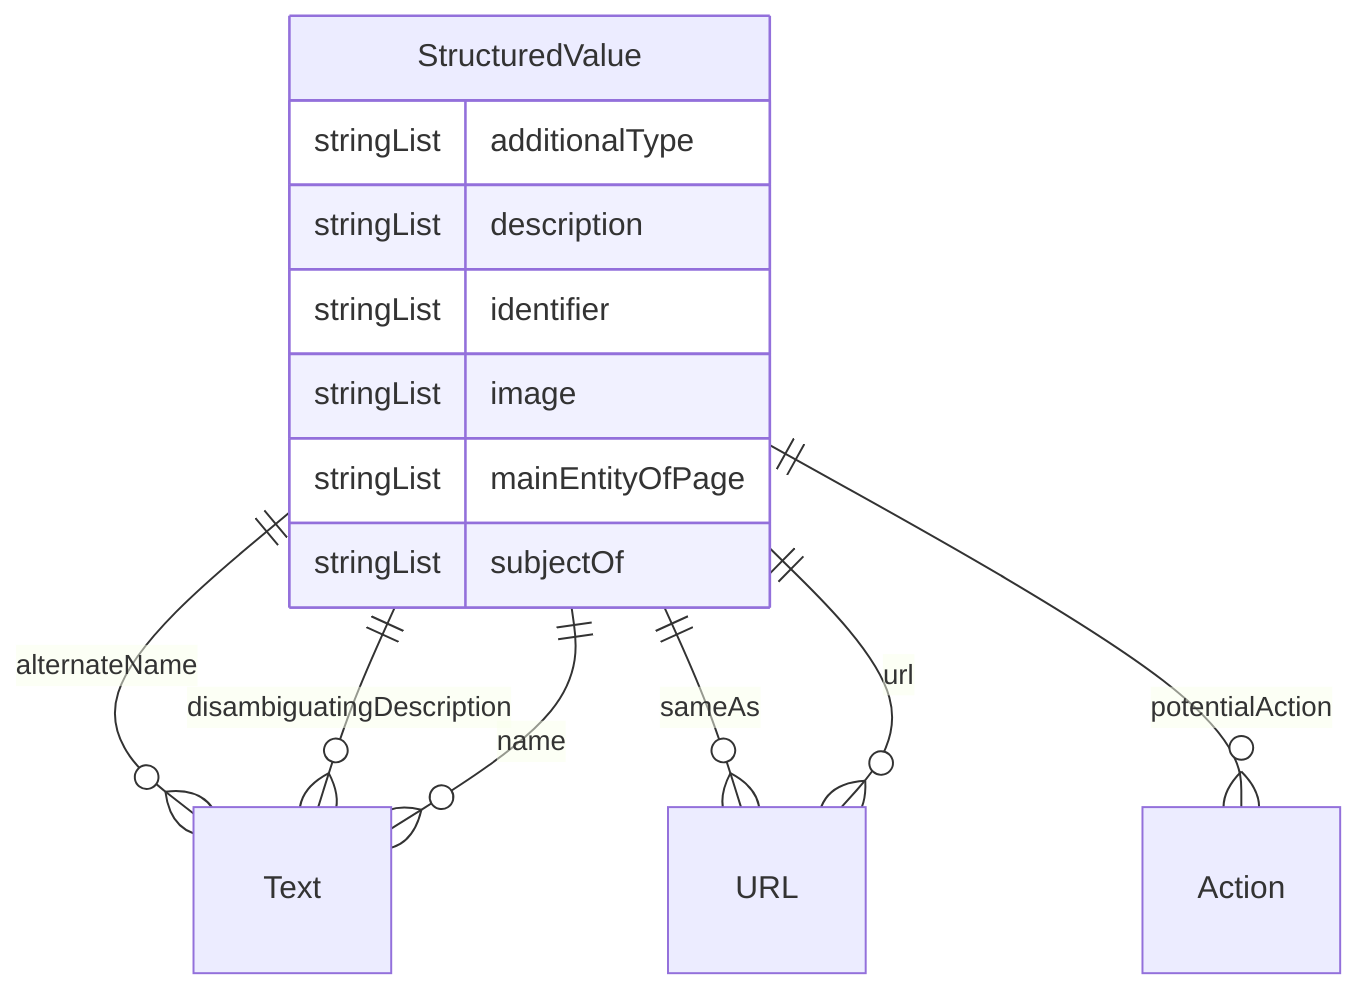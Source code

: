 erDiagram
StructuredValue {
    stringList additionalType  
    stringList description  
    stringList identifier  
    stringList image  
    stringList mainEntityOfPage  
    stringList subjectOf  
}

StructuredValue ||--}o Text : "alternateName"
StructuredValue ||--}o Text : "disambiguatingDescription"
StructuredValue ||--}o Text : "name"
StructuredValue ||--}o URL : "sameAs"
StructuredValue ||--}o Action : "potentialAction"
StructuredValue ||--}o URL : "url"